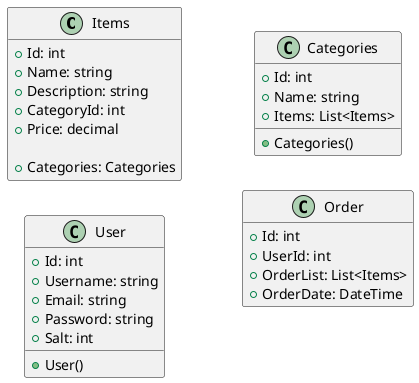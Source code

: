 @startuml Entities
class Items {
    + Id: int
    + Name: string
    + Description: string
    + CategoryId: int
    + Price: decimal

    + Categories: Categories
}

class User {
    + Id: int
    + Username: string
    + Email: string
    + Password: string
    + Salt: int
    + User()
}

class Categories {
    + Id: int
    + Name: string
    + Items: List<Items>
    + Categories()
}

class Order {
    + Id: int
    + UserId: int
    + OrderList: List<Items>
    + OrderDate: DateTime
}

hide empty fields
hide empty methods
left to right direction

@enduml